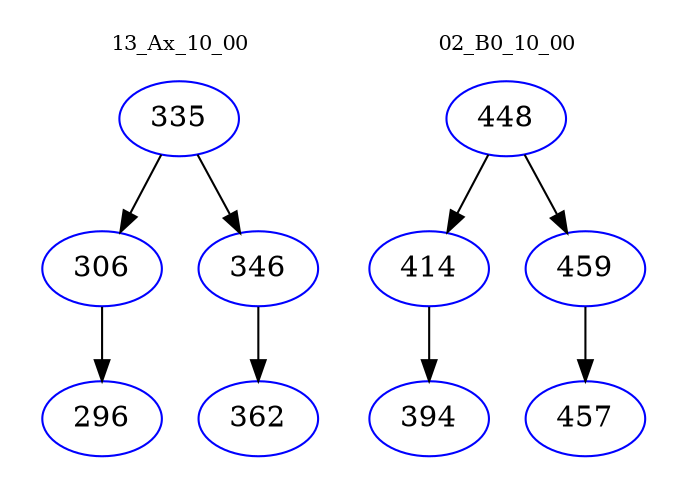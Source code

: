 digraph{
subgraph cluster_0 {
color = white
label = "13_Ax_10_00";
fontsize=10;
T0_335 [label="335", color="blue"]
T0_335 -> T0_306 [color="black"]
T0_306 [label="306", color="blue"]
T0_306 -> T0_296 [color="black"]
T0_296 [label="296", color="blue"]
T0_335 -> T0_346 [color="black"]
T0_346 [label="346", color="blue"]
T0_346 -> T0_362 [color="black"]
T0_362 [label="362", color="blue"]
}
subgraph cluster_1 {
color = white
label = "02_B0_10_00";
fontsize=10;
T1_448 [label="448", color="blue"]
T1_448 -> T1_414 [color="black"]
T1_414 [label="414", color="blue"]
T1_414 -> T1_394 [color="black"]
T1_394 [label="394", color="blue"]
T1_448 -> T1_459 [color="black"]
T1_459 [label="459", color="blue"]
T1_459 -> T1_457 [color="black"]
T1_457 [label="457", color="blue"]
}
}
